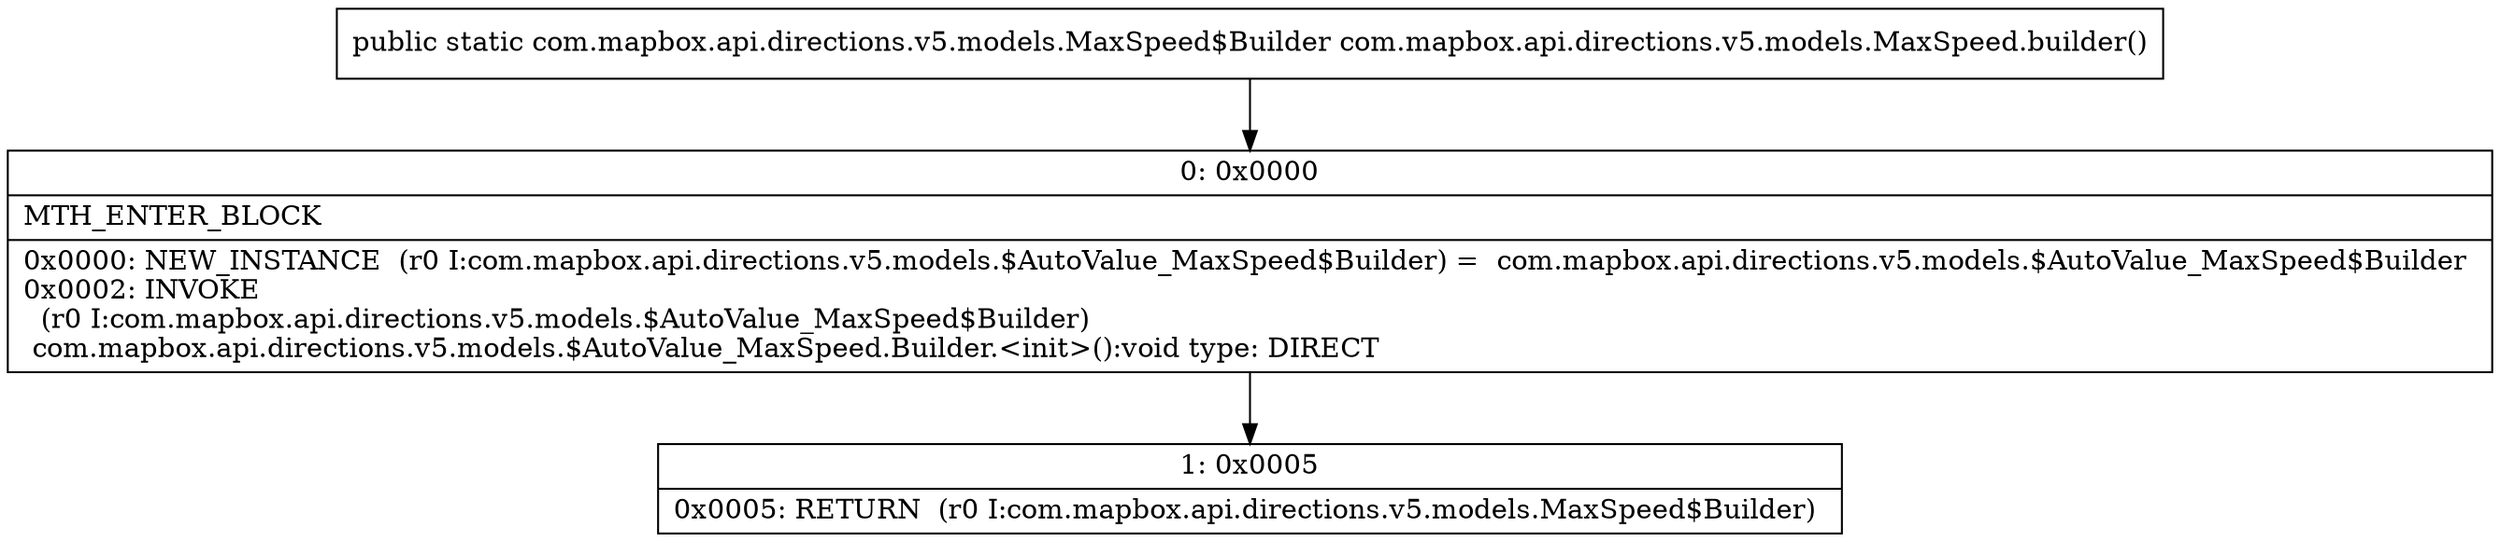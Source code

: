 digraph "CFG forcom.mapbox.api.directions.v5.models.MaxSpeed.builder()Lcom\/mapbox\/api\/directions\/v5\/models\/MaxSpeed$Builder;" {
Node_0 [shape=record,label="{0\:\ 0x0000|MTH_ENTER_BLOCK\l|0x0000: NEW_INSTANCE  (r0 I:com.mapbox.api.directions.v5.models.$AutoValue_MaxSpeed$Builder) =  com.mapbox.api.directions.v5.models.$AutoValue_MaxSpeed$Builder \l0x0002: INVOKE  \l  (r0 I:com.mapbox.api.directions.v5.models.$AutoValue_MaxSpeed$Builder)\l com.mapbox.api.directions.v5.models.$AutoValue_MaxSpeed.Builder.\<init\>():void type: DIRECT \l}"];
Node_1 [shape=record,label="{1\:\ 0x0005|0x0005: RETURN  (r0 I:com.mapbox.api.directions.v5.models.MaxSpeed$Builder) \l}"];
MethodNode[shape=record,label="{public static com.mapbox.api.directions.v5.models.MaxSpeed$Builder com.mapbox.api.directions.v5.models.MaxSpeed.builder() }"];
MethodNode -> Node_0;
Node_0 -> Node_1;
}

